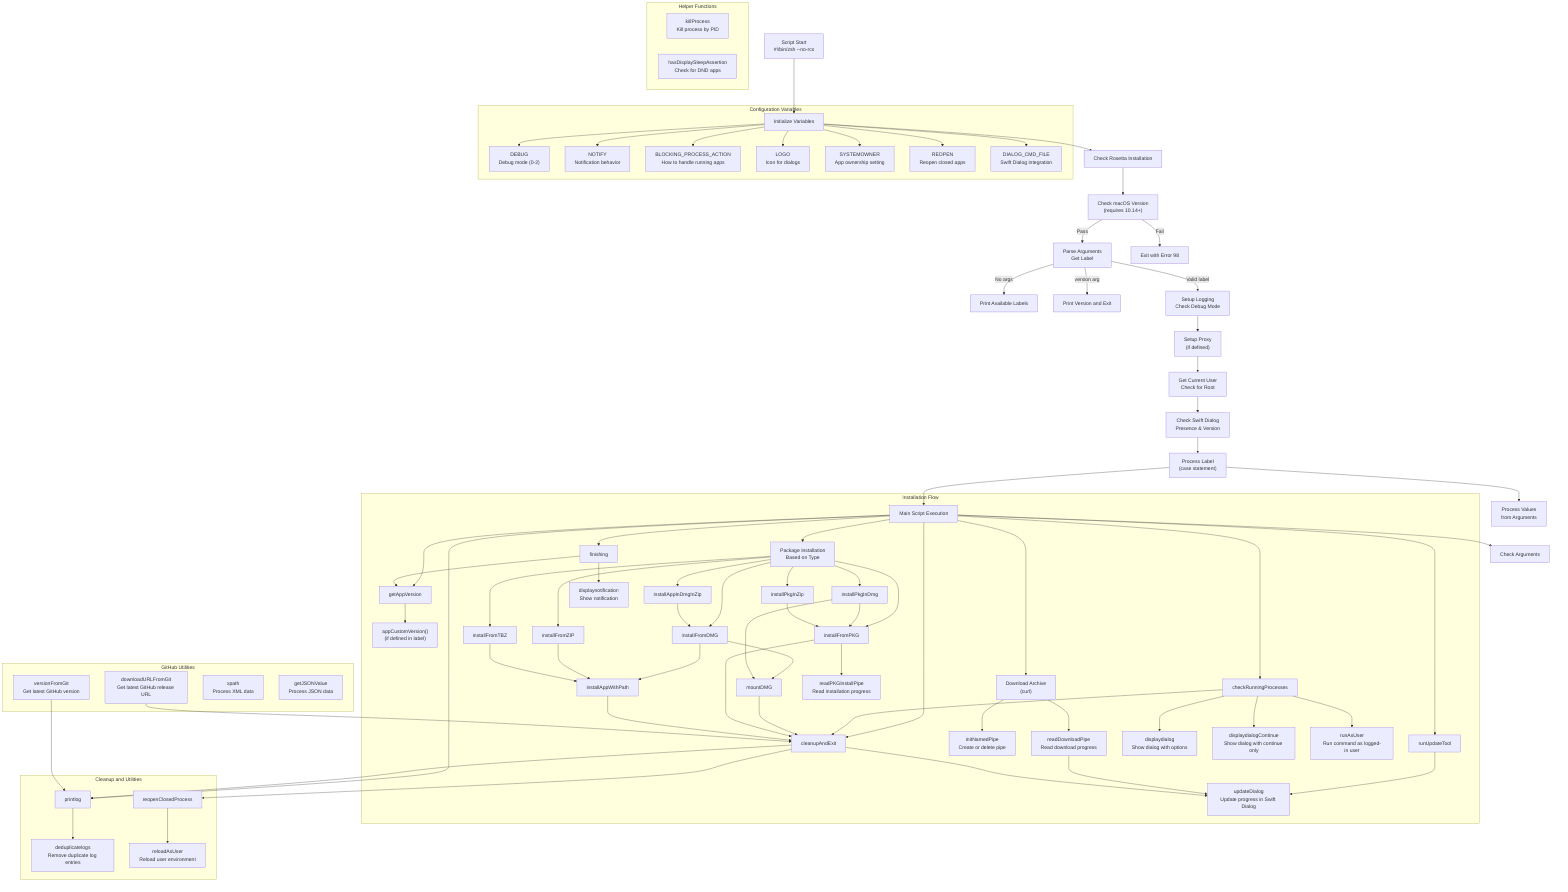 flowchart TD
    start["Script Start\n#!/bin/zsh --no-rcs"] --> initVars[Initialize Variables]
    initVars --> checkRosetta[Check Rosetta Installation]
    
    checkRosetta --> versionCheck["Check macOS Version\n(requires 10.14+)"]
    versionCheck -->|"Pass"| argParsing["Parse Arguments\nGet Label"]
    versionCheck -->|"Fail"| exitError["Exit with Error 98"]
    
    argParsing -->|"No args"| listLabels["Print Available Labels"]
    argParsing -->|"version arg"| printVersion["Print Version and Exit"]
    argParsing -->|"Valid label"| setupLogging["Setup Logging\nCheck Debug Mode"]
    
    setupLogging --> setupProxy["Setup Proxy\n(if defined)"]
    setupProxy --> getUserInfo["Get Current User\nCheck for Root"]
    getUserInfo --> checkSwiftDialog["Check Swift Dialog\nPresence & Version"]
    
    checkSwiftDialog --> processingLabel["Process Label\n(case statement)"]
    processingLabel --> valuesfromarguments["Process Values\nfrom Arguments"]
    processingLabel --> main["Main Script Execution"]
    
    main --> checkArgs[Check Arguments]
    main --> printlog[printlog]
    main --> cleanupAndExit[cleanupAndExit]
    
    subgraph "Installation Flow"
        main --> getAppVersion[getAppVersion]
        getAppVersion --> appCustomVersion["appCustomVersion()\n(if defined in label)"]
        
        main --> runUpdateTool[runUpdateTool]
        runUpdateTool --> updateDialog
        
        main --> downloadURL["Download Archive\n(curl)"]
        downloadURL --> initNamedPipe
        downloadURL --> readDownloadPipe
        readDownloadPipe --> updateDialog
        
        main --> checkRunningProcesses[checkRunningProcesses]
        checkRunningProcesses --> displaydialog
        checkRunningProcesses --> displaydialogContinue
        checkRunningProcesses --> runAsUser
        checkRunningProcesses --> cleanupAndExit
        
        main --> installPackage["Package Installation\nBased on Type"]
        
        installPackage --> installFromDMG
        installPackage --> installFromPKG
        installPackage --> installFromZIP
        installPackage --> installFromTBZ
        installPackage --> installPkgInDmg
        installPackage --> installPkgInZip
        installPackage --> installAppInDmgInZip
        
        installFromDMG --> mountDMG
        installFromDMG --> installAppWithPath
        mountDMG --> cleanupAndExit
        
        installPkgInDmg --> mountDMG
        installPkgInDmg --> installFromPKG
        
        installFromPKG --> readPKGInstallPipe
        installFromPKG --> cleanupAndExit
        
        installFromZIP --> installAppWithPath
        installFromTBZ --> installAppWithPath
        
        installPkgInZip --> installFromPKG
        
        installAppInDmgInZip --> installFromDMG
        
        installAppWithPath --> cleanupAndExit
        
        main --> finishing[finishing]
        finishing --> getAppVersion
        finishing --> displaynotification
    end
    
    subgraph "Cleanup and Utilities"
        cleanupAndExit --> reopenClosedProcess
        cleanupAndExit --> updateDialog
        cleanupAndExit --> printlog
        
        printlog --> deduplicatelogs
        
        reopenClosedProcess --> reloadAsUser
    end
    
    subgraph "Helper Functions"
        runAsUser["runAsUser\nRun command as logged-in user"]
        reloadAsUser["reloadAsUser\nReload user environment"]
        displaydialog["displaydialog\nShow dialog with options"]
        displaydialogContinue["displaydialogContinue\nShow dialog with continue only"]
        displaynotification["displaynotification\nShow notification"]
        initNamedPipe["initNamedPipe\nCreate or delete pipe"]
        readDownloadPipe["readDownloadPipe\nRead download progress"]
        readPKGInstallPipe["readPKGInstallPipe\nRead installation progress"]
        killProcess["killProcess\nKill process by PID"]
        hasDisplaySleepAssertion["hasDisplaySleepAssertion\nCheck for DND apps"]
        deduplicatelogs["deduplicatelogs\nRemove duplicate log entries"]
        updateDialog["updateDialog\nUpdate progress in Swift Dialog"]
    end
    
    subgraph "GitHub Utilities"
        downloadURLFromGit["downloadURLFromGit\nGet latest GitHub release URL"]
        versionFromGit["versionFromGit\nGet latest GitHub version"]
        xpath["xpath\nProcess XML data"]
        getJSONValue["getJSONValue\nProcess JSON data"]
        
        downloadURLFromGit --> cleanupAndExit
        versionFromGit --> printlog
    end
    
    subgraph "Configuration Variables"
        initVars --> DEBUG["DEBUG\nDebug mode (0-2)"]
        initVars --> NOTIFY["NOTIFY\nNotification behavior"]
        initVars --> BLOCKING_PROCESS_ACTION["BLOCKING_PROCESS_ACTION\nHow to handle running apps"]
        initVars --> LOGO["LOGO\nIcon for dialogs"]
        initVars --> SYSTEMOWNER["SYSTEMOWNER\nApp ownership setting"]
        initVars --> REOPEN["REOPEN\nReopen closed apps"]
        initVars --> DIALOG_CMD_FILE["DIALOG_CMD_FILE\nSwift Dialog integration"]
    end